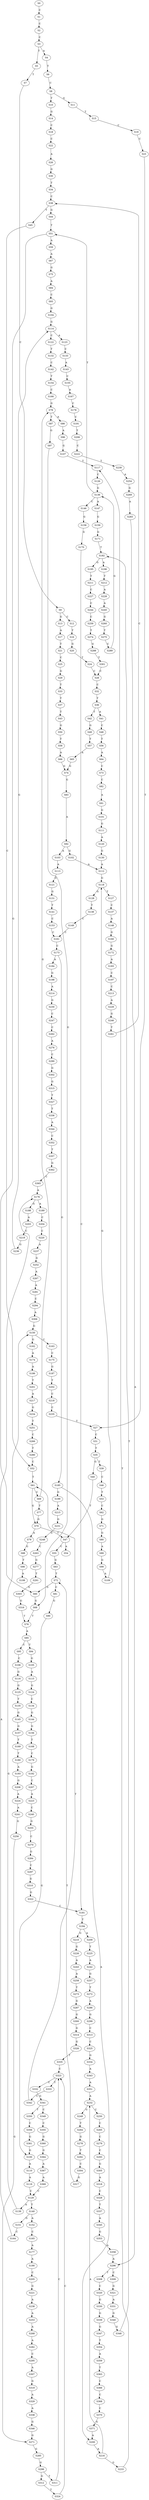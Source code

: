 strict digraph  {
	S0 -> S1 [ label = C ];
	S1 -> S2 [ label = C ];
	S2 -> S3 [ label = C ];
	S3 -> S4 [ label = A ];
	S3 -> S5 [ label = T ];
	S4 -> S6 [ label = T ];
	S5 -> S7 [ label = T ];
	S6 -> S8 [ label = C ];
	S7 -> S9 [ label = C ];
	S8 -> S10 [ label = T ];
	S8 -> S11 [ label = G ];
	S9 -> S12 [ label = C ];
	S9 -> S13 [ label = G ];
	S10 -> S14 [ label = G ];
	S11 -> S15 [ label = T ];
	S12 -> S16 [ label = T ];
	S13 -> S17 [ label = A ];
	S14 -> S18 [ label = C ];
	S15 -> S19 [ label = C ];
	S16 -> S20 [ label = G ];
	S17 -> S21 [ label = T ];
	S18 -> S22 [ label = C ];
	S19 -> S23 [ label = C ];
	S20 -> S24 [ label = T ];
	S21 -> S25 [ label = C ];
	S22 -> S26 [ label = A ];
	S23 -> S27 [ label = T ];
	S24 -> S28 [ label = C ];
	S25 -> S29 [ label = G ];
	S26 -> S30 [ label = G ];
	S27 -> S31 [ label = C ];
	S28 -> S32 [ label = C ];
	S29 -> S33 [ label = T ];
	S30 -> S34 [ label = T ];
	S31 -> S35 [ label = T ];
	S32 -> S36 [ label = T ];
	S33 -> S37 [ label = T ];
	S34 -> S38 [ label = C ];
	S35 -> S39 [ label = T ];
	S35 -> S40 [ label = G ];
	S36 -> S41 [ label = A ];
	S36 -> S42 [ label = T ];
	S37 -> S43 [ label = T ];
	S38 -> S44 [ label = G ];
	S38 -> S45 [ label = T ];
	S39 -> S46 [ label = C ];
	S40 -> S47 [ label = T ];
	S41 -> S48 [ label = C ];
	S42 -> S49 [ label = G ];
	S43 -> S50 [ label = G ];
	S44 -> S51 [ label = T ];
	S45 -> S52 [ label = C ];
	S46 -> S53 [ label = T ];
	S47 -> S54 [ label = A ];
	S47 -> S55 [ label = C ];
	S48 -> S56 [ label = T ];
	S49 -> S57 [ label = T ];
	S50 -> S58 [ label = T ];
	S51 -> S59 [ label = A ];
	S51 -> S60 [ label = G ];
	S52 -> S61 [ label = T ];
	S53 -> S62 [ label = C ];
	S55 -> S63 [ label = G ];
	S56 -> S64 [ label = A ];
	S57 -> S65 [ label = A ];
	S58 -> S66 [ label = A ];
	S59 -> S67 [ label = A ];
	S60 -> S68 [ label = G ];
	S61 -> S69 [ label = C ];
	S61 -> S70 [ label = G ];
	S62 -> S71 [ label = G ];
	S63 -> S72 [ label = T ];
	S64 -> S73 [ label = C ];
	S65 -> S74 [ label = G ];
	S66 -> S74 [ label = G ];
	S67 -> S75 [ label = G ];
	S68 -> S76 [ label = T ];
	S69 -> S77 [ label = T ];
	S69 -> S78 [ label = G ];
	S70 -> S79 [ label = A ];
	S70 -> S47 [ label = T ];
	S71 -> S80 [ label = G ];
	S72 -> S81 [ label = C ];
	S72 -> S60 [ label = G ];
	S73 -> S82 [ label = C ];
	S74 -> S83 [ label = G ];
	S75 -> S84 [ label = A ];
	S76 -> S85 [ label = A ];
	S77 -> S70 [ label = G ];
	S78 -> S86 [ label = A ];
	S78 -> S87 [ label = T ];
	S79 -> S88 [ label = G ];
	S80 -> S89 [ label = A ];
	S81 -> S90 [ label = G ];
	S82 -> S91 [ label = A ];
	S83 -> S92 [ label = A ];
	S84 -> S93 [ label = C ];
	S85 -> S94 [ label = T ];
	S85 -> S95 [ label = C ];
	S86 -> S96 [ label = A ];
	S87 -> S97 [ label = G ];
	S88 -> S98 [ label = T ];
	S89 -> S99 [ label = G ];
	S90 -> S100 [ label = G ];
	S91 -> S101 [ label = G ];
	S92 -> S102 [ label = G ];
	S92 -> S103 [ label = A ];
	S93 -> S104 [ label = G ];
	S94 -> S105 [ label = G ];
	S95 -> S106 [ label = C ];
	S96 -> S107 [ label = G ];
	S97 -> S68 [ label = G ];
	S98 -> S108 [ label = A ];
	S99 -> S109 [ label = A ];
	S100 -> S110 [ label = A ];
	S101 -> S111 [ label = G ];
	S102 -> S112 [ label = A ];
	S103 -> S113 [ label = A ];
	S104 -> S114 [ label = G ];
	S105 -> S115 [ label = A ];
	S106 -> S116 [ label = G ];
	S107 -> S117 [ label = T ];
	S109 -> S118 [ label = G ];
	S110 -> S119 [ label = A ];
	S111 -> S120 [ label = A ];
	S112 -> S118 [ label = G ];
	S113 -> S121 [ label = G ];
	S114 -> S122 [ label = C ];
	S114 -> S123 [ label = A ];
	S115 -> S124 [ label = G ];
	S116 -> S125 [ label = G ];
	S117 -> S126 [ label = C ];
	S118 -> S127 [ label = T ];
	S118 -> S128 [ label = G ];
	S119 -> S129 [ label = C ];
	S120 -> S130 [ label = G ];
	S121 -> S131 [ label = G ];
	S122 -> S132 [ label = T ];
	S123 -> S133 [ label = C ];
	S124 -> S134 [ label = C ];
	S125 -> S135 [ label = T ];
	S126 -> S136 [ label = G ];
	S127 -> S137 [ label = C ];
	S128 -> S138 [ label = T ];
	S129 -> S139 [ label = A ];
	S129 -> S140 [ label = T ];
	S130 -> S112 [ label = A ];
	S131 -> S141 [ label = T ];
	S132 -> S142 [ label = C ];
	S133 -> S143 [ label = A ];
	S134 -> S144 [ label = G ];
	S135 -> S145 [ label = G ];
	S136 -> S146 [ label = C ];
	S136 -> S51 [ label = T ];
	S136 -> S147 [ label = A ];
	S137 -> S148 [ label = A ];
	S138 -> S149 [ label = C ];
	S139 -> S150 [ label = G ];
	S140 -> S151 [ label = G ];
	S140 -> S152 [ label = A ];
	S141 -> S153 [ label = C ];
	S142 -> S154 [ label = T ];
	S143 -> S155 [ label = C ];
	S144 -> S156 [ label = G ];
	S145 -> S157 [ label = G ];
	S146 -> S158 [ label = G ];
	S147 -> S159 [ label = G ];
	S148 -> S160 [ label = G ];
	S149 -> S161 [ label = C ];
	S150 -> S162 [ label = G ];
	S150 -> S163 [ label = C ];
	S151 -> S164 [ label = C ];
	S152 -> S165 [ label = C ];
	S153 -> S161 [ label = C ];
	S154 -> S166 [ label = C ];
	S155 -> S167 [ label = A ];
	S156 -> S168 [ label = T ];
	S157 -> S169 [ label = T ];
	S158 -> S170 [ label = G ];
	S159 -> S171 [ label = G ];
	S160 -> S172 [ label = G ];
	S161 -> S173 [ label = C ];
	S162 -> S174 [ label = A ];
	S163 -> S175 [ label = C ];
	S164 -> S176 [ label = A ];
	S165 -> S177 [ label = A ];
	S166 -> S78 [ label = G ];
	S167 -> S178 [ label = C ];
	S168 -> S179 [ label = C ];
	S169 -> S180 [ label = T ];
	S170 -> S181 [ label = C ];
	S171 -> S182 [ label = T ];
	S172 -> S183 [ label = A ];
	S173 -> S184 [ label = A ];
	S173 -> S185 [ label = G ];
	S174 -> S186 [ label = A ];
	S175 -> S187 [ label = G ];
	S176 -> S188 [ label = G ];
	S176 -> S189 [ label = A ];
	S177 -> S190 [ label = A ];
	S178 -> S191 [ label = C ];
	S179 -> S192 [ label = G ];
	S180 -> S193 [ label = A ];
	S181 -> S194 [ label = T ];
	S182 -> S195 [ label = G ];
	S182 -> S196 [ label = A ];
	S183 -> S197 [ label = C ];
	S184 -> S198 [ label = G ];
	S185 -> S199 [ label = G ];
	S185 -> S200 [ label = A ];
	S186 -> S201 [ label = T ];
	S187 -> S202 [ label = T ];
	S188 -> S203 [ label = A ];
	S189 -> S204 [ label = C ];
	S190 -> S205 [ label = C ];
	S191 -> S206 [ label = T ];
	S192 -> S207 [ label = C ];
	S193 -> S208 [ label = G ];
	S194 -> S209 [ label = A ];
	S194 -> S210 [ label = G ];
	S195 -> S211 [ label = T ];
	S196 -> S212 [ label = T ];
	S197 -> S213 [ label = C ];
	S198 -> S214 [ label = A ];
	S199 -> S215 [ label = A ];
	S200 -> S216 [ label = A ];
	S201 -> S217 [ label = A ];
	S202 -> S218 [ label = C ];
	S203 -> S219 [ label = C ];
	S204 -> S220 [ label = C ];
	S205 -> S221 [ label = G ];
	S206 -> S222 [ label = C ];
	S207 -> S223 [ label = A ];
	S208 -> S224 [ label = A ];
	S209 -> S225 [ label = T ];
	S210 -> S226 [ label = G ];
	S211 -> S227 [ label = C ];
	S212 -> S228 [ label = A ];
	S213 -> S229 [ label = A ];
	S214 -> S230 [ label = G ];
	S215 -> S231 [ label = G ];
	S216 -> S232 [ label = A ];
	S216 -> S233 [ label = G ];
	S217 -> S234 [ label = G ];
	S218 -> S235 [ label = C ];
	S219 -> S236 [ label = G ];
	S220 -> S237 [ label = A ];
	S221 -> S238 [ label = A ];
	S222 -> S239 [ label = T ];
	S223 -> S240 [ label = C ];
	S224 -> S241 [ label = A ];
	S225 -> S242 [ label = A ];
	S226 -> S243 [ label = A ];
	S227 -> S244 [ label = C ];
	S228 -> S245 [ label = A ];
	S229 -> S246 [ label = G ];
	S230 -> S247 [ label = C ];
	S231 -> S248 [ label = G ];
	S232 -> S249 [ label = G ];
	S232 -> S250 [ label = C ];
	S233 -> S117 [ label = T ];
	S234 -> S251 [ label = T ];
	S235 -> S27 [ label = T ];
	S236 -> S114 [ label = G ];
	S237 -> S252 [ label = G ];
	S238 -> S253 [ label = A ];
	S239 -> S254 [ label = A ];
	S240 -> S255 [ label = G ];
	S241 -> S256 [ label = G ];
	S242 -> S257 [ label = G ];
	S243 -> S258 [ label = A ];
	S244 -> S259 [ label = C ];
	S245 -> S260 [ label = G ];
	S246 -> S261 [ label = T ];
	S247 -> S262 [ label = C ];
	S248 -> S263 [ label = C ];
	S249 -> S264 [ label = T ];
	S250 -> S265 [ label = C ];
	S251 -> S266 [ label = C ];
	S252 -> S267 [ label = A ];
	S253 -> S268 [ label = A ];
	S254 -> S269 [ label = G ];
	S255 -> S270 [ label = C ];
	S256 -> S271 [ label = G ];
	S257 -> S272 [ label = T ];
	S258 -> S273 [ label = T ];
	S259 -> S274 [ label = T ];
	S260 -> S275 [ label = T ];
	S261 -> S38 [ label = C ];
	S262 -> S276 [ label = A ];
	S263 -> S277 [ label = G ];
	S264 -> S278 [ label = G ];
	S265 -> S279 [ label = C ];
	S266 -> S280 [ label = T ];
	S267 -> S281 [ label = A ];
	S268 -> S282 [ label = A ];
	S269 -> S283 [ label = A ];
	S270 -> S284 [ label = G ];
	S271 -> S285 [ label = G ];
	S272 -> S286 [ label = A ];
	S273 -> S287 [ label = G ];
	S274 -> S288 [ label = G ];
	S275 -> S289 [ label = C ];
	S276 -> S290 [ label = C ];
	S277 -> S291 [ label = T ];
	S278 -> S292 [ label = T ];
	S279 -> S293 [ label = C ];
	S280 -> S52 [ label = C ];
	S281 -> S294 [ label = C ];
	S282 -> S295 [ label = C ];
	S283 -> S296 [ label = A ];
	S284 -> S297 [ label = C ];
	S285 -> S298 [ label = G ];
	S286 -> S299 [ label = G ];
	S287 -> S300 [ label = G ];
	S288 -> S301 [ label = T ];
	S289 -> S136 [ label = G ];
	S290 -> S302 [ label = G ];
	S291 -> S303 [ label = G ];
	S292 -> S304 [ label = C ];
	S293 -> S305 [ label = G ];
	S294 -> S306 [ label = A ];
	S295 -> S307 [ label = A ];
	S296 -> S308 [ label = T ];
	S296 -> S309 [ label = C ];
	S297 -> S310 [ label = G ];
	S298 -> S311 [ label = T ];
	S298 -> S312 [ label = G ];
	S299 -> S313 [ label = C ];
	S300 -> S314 [ label = G ];
	S301 -> S28 [ label = C ];
	S302 -> S315 [ label = G ];
	S303 -> S316 [ label = G ];
	S304 -> S317 [ label = G ];
	S305 -> S318 [ label = A ];
	S306 -> S150 [ label = G ];
	S307 -> S319 [ label = G ];
	S308 -> S320 [ label = C ];
	S309 -> S321 [ label = G ];
	S310 -> S322 [ label = G ];
	S311 -> S323 [ label = C ];
	S312 -> S324 [ label = T ];
	S313 -> S325 [ label = C ];
	S314 -> S326 [ label = G ];
	S315 -> S327 [ label = T ];
	S316 -> S76 [ label = T ];
	S317 -> S72 [ label = T ];
	S318 -> S328 [ label = C ];
	S319 -> S329 [ label = A ];
	S320 -> S330 [ label = G ];
	S321 -> S331 [ label = A ];
	S322 -> S181 [ label = C ];
	S323 -> S332 [ label = C ];
	S323 -> S333 [ label = T ];
	S324 -> S323 [ label = C ];
	S325 -> S334 [ label = G ];
	S326 -> S335 [ label = T ];
	S327 -> S336 [ label = T ];
	S328 -> S337 [ label = T ];
	S329 -> S338 [ label = A ];
	S330 -> S339 [ label = G ];
	S331 -> S340 [ label = G ];
	S332 -> S341 [ label = G ];
	S333 -> S342 [ label = C ];
	S334 -> S343 [ label = A ];
	S335 -> S323 [ label = C ];
	S336 -> S344 [ label = A ];
	S337 -> S345 [ label = A ];
	S338 -> S346 [ label = G ];
	S339 -> S347 [ label = G ];
	S340 -> S348 [ label = G ];
	S341 -> S349 [ label = C ];
	S341 -> S350 [ label = T ];
	S342 -> S61 [ label = T ];
	S343 -> S351 [ label = A ];
	S344 -> S352 [ label = C ];
	S345 -> S353 [ label = G ];
	S346 -> S271 [ label = G ];
	S347 -> S354 [ label = T ];
	S348 -> S182 [ label = T ];
	S349 -> S355 [ label = C ];
	S350 -> S356 [ label = C ];
	S351 -> S232 [ label = A ];
	S352 -> S357 [ label = T ];
	S353 -> S358 [ label = A ];
	S354 -> S359 [ label = A ];
	S355 -> S360 [ label = G ];
	S356 -> S361 [ label = G ];
	S357 -> S362 [ label = G ];
	S358 -> S296 [ label = A ];
	S359 -> S363 [ label = T ];
	S360 -> S364 [ label = G ];
	S361 -> S100 [ label = G ];
	S362 -> S365 [ label = C ];
	S363 -> S366 [ label = C ];
	S364 -> S367 [ label = A ];
	S365 -> S176 [ label = A ];
	S366 -> S368 [ label = C ];
	S367 -> S369 [ label = A ];
	S368 -> S370 [ label = C ];
	S369 -> S129 [ label = C ];
	S370 -> S371 [ label = G ];
	S371 -> S200 [ label = A ];
}
